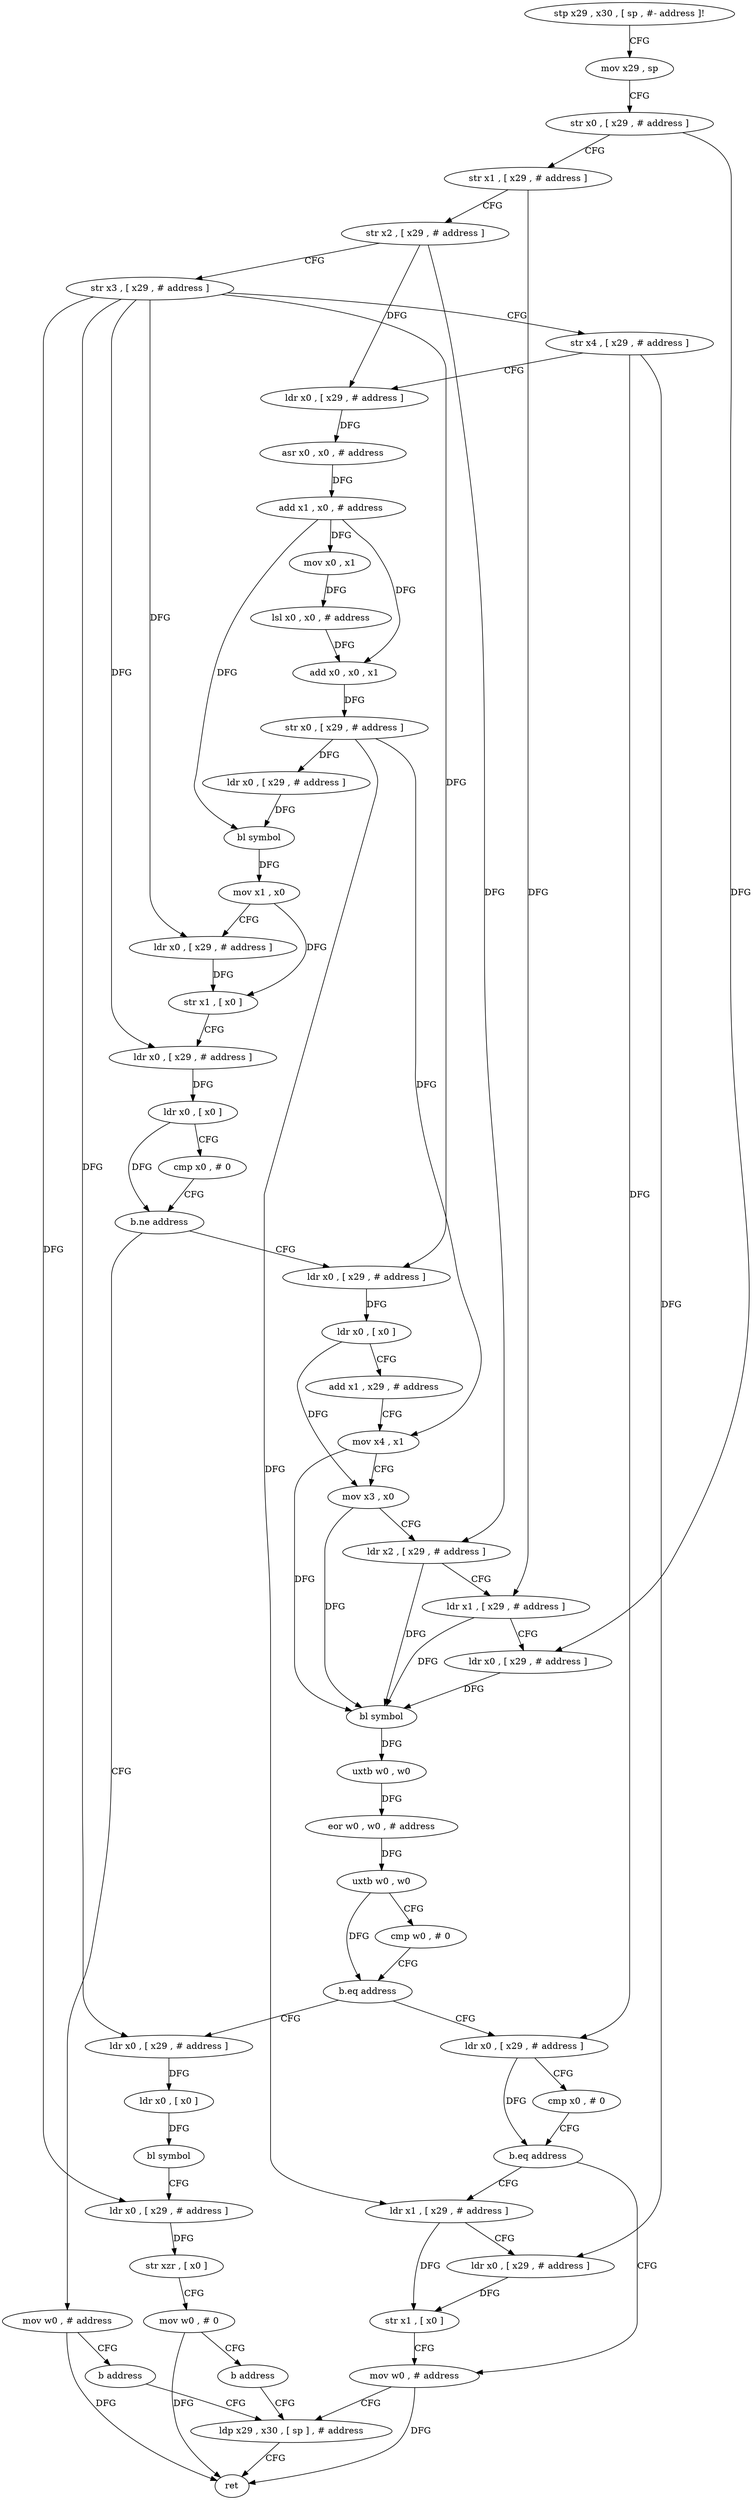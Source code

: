 digraph "func" {
"197056" [label = "stp x29 , x30 , [ sp , #- address ]!" ]
"197060" [label = "mov x29 , sp" ]
"197064" [label = "str x0 , [ x29 , # address ]" ]
"197068" [label = "str x1 , [ x29 , # address ]" ]
"197072" [label = "str x2 , [ x29 , # address ]" ]
"197076" [label = "str x3 , [ x29 , # address ]" ]
"197080" [label = "str x4 , [ x29 , # address ]" ]
"197084" [label = "ldr x0 , [ x29 , # address ]" ]
"197088" [label = "asr x0 , x0 , # address" ]
"197092" [label = "add x1 , x0 , # address" ]
"197096" [label = "mov x0 , x1" ]
"197100" [label = "lsl x0 , x0 , # address" ]
"197104" [label = "add x0 , x0 , x1" ]
"197108" [label = "str x0 , [ x29 , # address ]" ]
"197112" [label = "ldr x0 , [ x29 , # address ]" ]
"197116" [label = "bl symbol" ]
"197120" [label = "mov x1 , x0" ]
"197124" [label = "ldr x0 , [ x29 , # address ]" ]
"197128" [label = "str x1 , [ x0 ]" ]
"197132" [label = "ldr x0 , [ x29 , # address ]" ]
"197136" [label = "ldr x0 , [ x0 ]" ]
"197140" [label = "cmp x0 , # 0" ]
"197144" [label = "b.ne address" ]
"197156" [label = "ldr x0 , [ x29 , # address ]" ]
"197148" [label = "mov w0 , # address" ]
"197160" [label = "ldr x0 , [ x0 ]" ]
"197164" [label = "add x1 , x29 , # address" ]
"197168" [label = "mov x4 , x1" ]
"197172" [label = "mov x3 , x0" ]
"197176" [label = "ldr x2 , [ x29 , # address ]" ]
"197180" [label = "ldr x1 , [ x29 , # address ]" ]
"197184" [label = "ldr x0 , [ x29 , # address ]" ]
"197188" [label = "bl symbol" ]
"197192" [label = "uxtb w0 , w0" ]
"197196" [label = "eor w0 , w0 , # address" ]
"197200" [label = "uxtb w0 , w0" ]
"197204" [label = "cmp w0 , # 0" ]
"197208" [label = "b.eq address" ]
"197240" [label = "ldr x0 , [ x29 , # address ]" ]
"197212" [label = "ldr x0 , [ x29 , # address ]" ]
"197152" [label = "b address" ]
"197268" [label = "ldp x29 , x30 , [ sp ] , # address" ]
"197244" [label = "cmp x0 , # 0" ]
"197248" [label = "b.eq address" ]
"197264" [label = "mov w0 , # address" ]
"197252" [label = "ldr x1 , [ x29 , # address ]" ]
"197216" [label = "ldr x0 , [ x0 ]" ]
"197220" [label = "bl symbol" ]
"197224" [label = "ldr x0 , [ x29 , # address ]" ]
"197228" [label = "str xzr , [ x0 ]" ]
"197232" [label = "mov w0 , # 0" ]
"197236" [label = "b address" ]
"197272" [label = "ret" ]
"197256" [label = "ldr x0 , [ x29 , # address ]" ]
"197260" [label = "str x1 , [ x0 ]" ]
"197056" -> "197060" [ label = "CFG" ]
"197060" -> "197064" [ label = "CFG" ]
"197064" -> "197068" [ label = "CFG" ]
"197064" -> "197184" [ label = "DFG" ]
"197068" -> "197072" [ label = "CFG" ]
"197068" -> "197180" [ label = "DFG" ]
"197072" -> "197076" [ label = "CFG" ]
"197072" -> "197084" [ label = "DFG" ]
"197072" -> "197176" [ label = "DFG" ]
"197076" -> "197080" [ label = "CFG" ]
"197076" -> "197124" [ label = "DFG" ]
"197076" -> "197132" [ label = "DFG" ]
"197076" -> "197156" [ label = "DFG" ]
"197076" -> "197212" [ label = "DFG" ]
"197076" -> "197224" [ label = "DFG" ]
"197080" -> "197084" [ label = "CFG" ]
"197080" -> "197240" [ label = "DFG" ]
"197080" -> "197256" [ label = "DFG" ]
"197084" -> "197088" [ label = "DFG" ]
"197088" -> "197092" [ label = "DFG" ]
"197092" -> "197096" [ label = "DFG" ]
"197092" -> "197104" [ label = "DFG" ]
"197092" -> "197116" [ label = "DFG" ]
"197096" -> "197100" [ label = "DFG" ]
"197100" -> "197104" [ label = "DFG" ]
"197104" -> "197108" [ label = "DFG" ]
"197108" -> "197112" [ label = "DFG" ]
"197108" -> "197252" [ label = "DFG" ]
"197108" -> "197168" [ label = "DFG" ]
"197112" -> "197116" [ label = "DFG" ]
"197116" -> "197120" [ label = "DFG" ]
"197120" -> "197124" [ label = "CFG" ]
"197120" -> "197128" [ label = "DFG" ]
"197124" -> "197128" [ label = "DFG" ]
"197128" -> "197132" [ label = "CFG" ]
"197132" -> "197136" [ label = "DFG" ]
"197136" -> "197140" [ label = "CFG" ]
"197136" -> "197144" [ label = "DFG" ]
"197140" -> "197144" [ label = "CFG" ]
"197144" -> "197156" [ label = "CFG" ]
"197144" -> "197148" [ label = "CFG" ]
"197156" -> "197160" [ label = "DFG" ]
"197148" -> "197152" [ label = "CFG" ]
"197148" -> "197272" [ label = "DFG" ]
"197160" -> "197164" [ label = "CFG" ]
"197160" -> "197172" [ label = "DFG" ]
"197164" -> "197168" [ label = "CFG" ]
"197168" -> "197172" [ label = "CFG" ]
"197168" -> "197188" [ label = "DFG" ]
"197172" -> "197176" [ label = "CFG" ]
"197172" -> "197188" [ label = "DFG" ]
"197176" -> "197180" [ label = "CFG" ]
"197176" -> "197188" [ label = "DFG" ]
"197180" -> "197184" [ label = "CFG" ]
"197180" -> "197188" [ label = "DFG" ]
"197184" -> "197188" [ label = "DFG" ]
"197188" -> "197192" [ label = "DFG" ]
"197192" -> "197196" [ label = "DFG" ]
"197196" -> "197200" [ label = "DFG" ]
"197200" -> "197204" [ label = "CFG" ]
"197200" -> "197208" [ label = "DFG" ]
"197204" -> "197208" [ label = "CFG" ]
"197208" -> "197240" [ label = "CFG" ]
"197208" -> "197212" [ label = "CFG" ]
"197240" -> "197244" [ label = "CFG" ]
"197240" -> "197248" [ label = "DFG" ]
"197212" -> "197216" [ label = "DFG" ]
"197152" -> "197268" [ label = "CFG" ]
"197268" -> "197272" [ label = "CFG" ]
"197244" -> "197248" [ label = "CFG" ]
"197248" -> "197264" [ label = "CFG" ]
"197248" -> "197252" [ label = "CFG" ]
"197264" -> "197268" [ label = "CFG" ]
"197264" -> "197272" [ label = "DFG" ]
"197252" -> "197256" [ label = "CFG" ]
"197252" -> "197260" [ label = "DFG" ]
"197216" -> "197220" [ label = "DFG" ]
"197220" -> "197224" [ label = "CFG" ]
"197224" -> "197228" [ label = "DFG" ]
"197228" -> "197232" [ label = "CFG" ]
"197232" -> "197236" [ label = "CFG" ]
"197232" -> "197272" [ label = "DFG" ]
"197236" -> "197268" [ label = "CFG" ]
"197256" -> "197260" [ label = "DFG" ]
"197260" -> "197264" [ label = "CFG" ]
}
